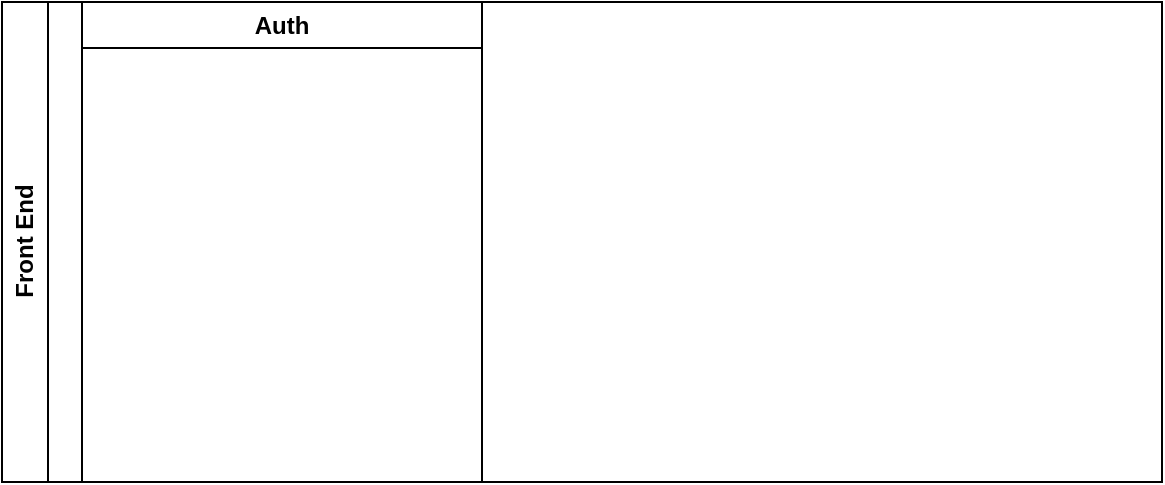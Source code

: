 <mxfile version="27.2.0">
  <diagram name="Halaman-1" id="ARC54t--W6GdPF1o5cvZ">
    <mxGraphModel dx="1042" dy="527" grid="1" gridSize="10" guides="1" tooltips="1" connect="1" arrows="1" fold="1" page="1" pageScale="1" pageWidth="827" pageHeight="1169" math="0" shadow="0">
      <root>
        <mxCell id="0" />
        <mxCell id="1" parent="0" />
        <mxCell id="tmOu06qi9_wKIQ8G5TUr-2" value="Front&amp;nbsp;&lt;span style=&quot;background-color: transparent; color: light-dark(rgb(0, 0, 0), rgb(255, 255, 255));&quot;&gt;End&lt;/span&gt;" style="swimlane;horizontal=0;whiteSpace=wrap;html=1;" vertex="1" parent="1">
          <mxGeometry x="80" y="240" width="580" height="240" as="geometry" />
        </mxCell>
        <mxCell id="tmOu06qi9_wKIQ8G5TUr-1" value="Auth" style="swimlane;whiteSpace=wrap;html=1;" vertex="1" parent="tmOu06qi9_wKIQ8G5TUr-2">
          <mxGeometry x="40" width="200" height="240" as="geometry" />
        </mxCell>
      </root>
    </mxGraphModel>
  </diagram>
</mxfile>
